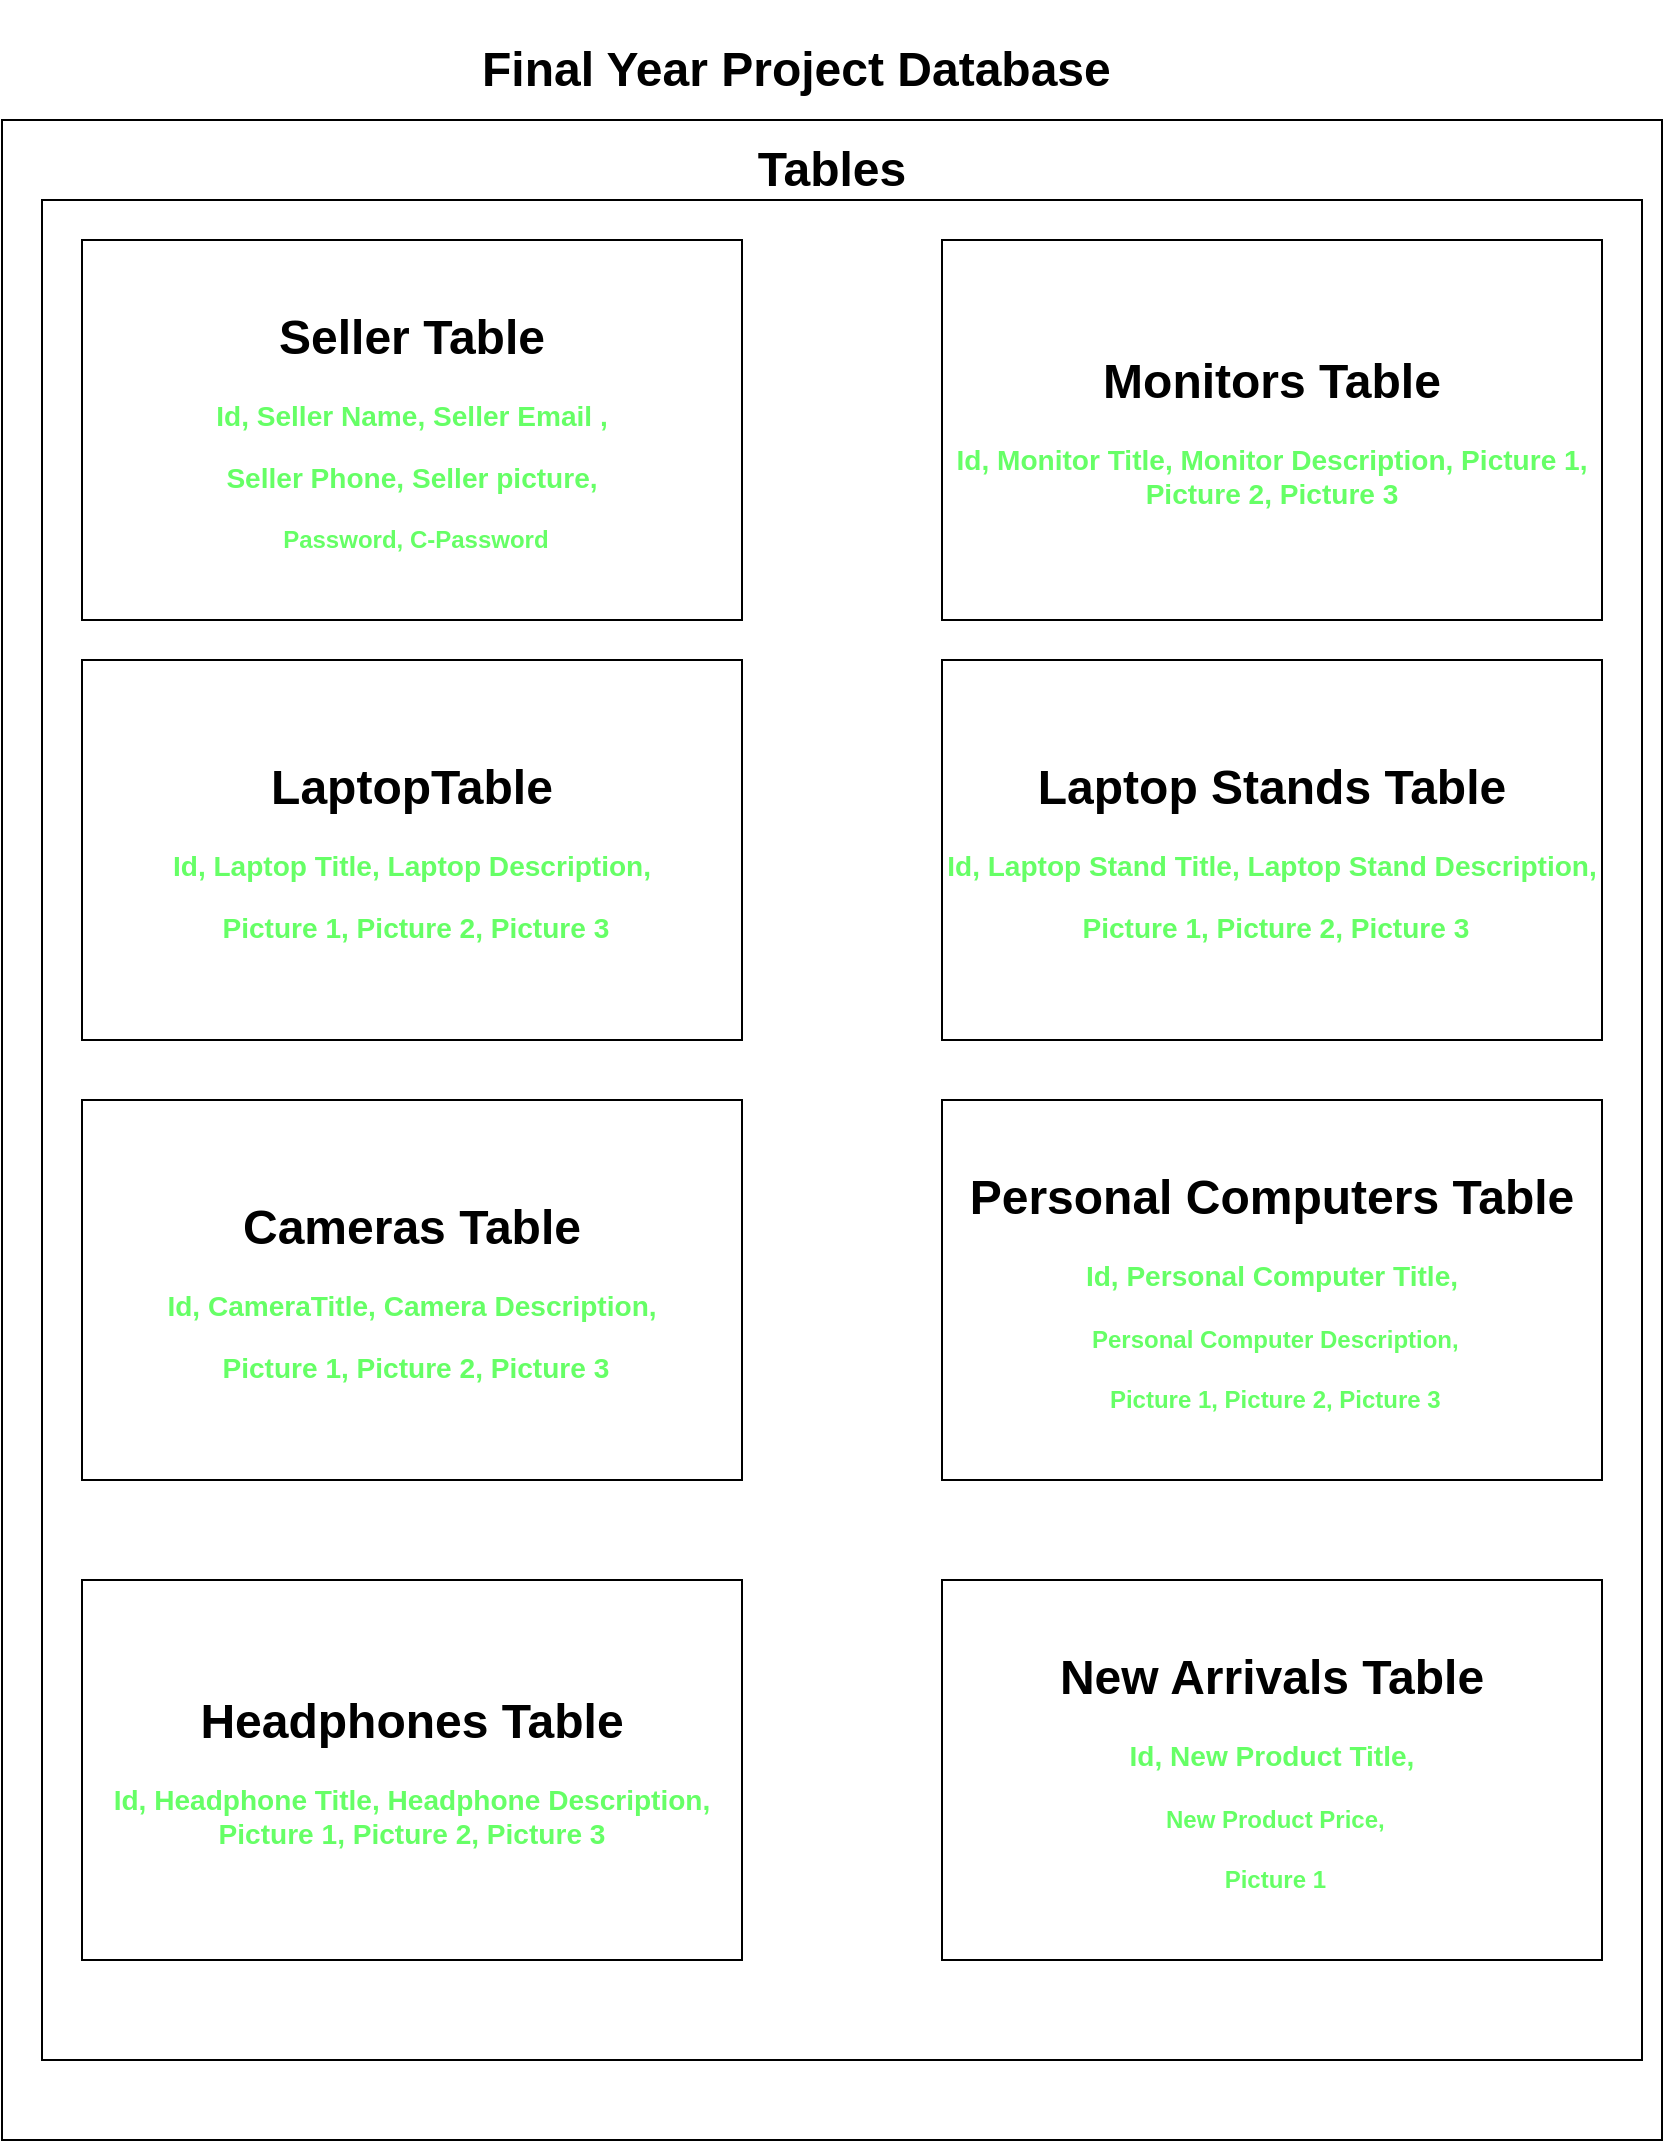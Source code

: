 <mxfile>
    <diagram id="4uY1Wkv4jOmvWr4ypLzb" name="Page-1">
        <mxGraphModel dx="1066" dy="614" grid="1" gridSize="10" guides="1" tooltips="1" connect="1" arrows="1" fold="1" page="1" pageScale="1" pageWidth="850" pageHeight="1100" math="0" shadow="0">
            <root>
                <mxCell id="0"/>
                <mxCell id="1" parent="0"/>
                <mxCell id="2" value="" style="whiteSpace=wrap;html=1;" vertex="1" parent="1">
                    <mxGeometry x="10" y="60" width="830" height="1010" as="geometry"/>
                </mxCell>
                <mxCell id="3" value="&lt;h1&gt;&lt;b&gt;Final Year Project Database&amp;nbsp;&lt;/b&gt;&lt;/h1&gt;" style="text;html=1;align=center;verticalAlign=middle;resizable=0;points=[];autosize=1;strokeColor=none;fillColor=none;" vertex="1" parent="1">
                    <mxGeometry x="240" width="340" height="70" as="geometry"/>
                </mxCell>
                <mxCell id="4" value="" style="whiteSpace=wrap;html=1;" vertex="1" parent="1">
                    <mxGeometry x="30" y="100" width="800" height="930" as="geometry"/>
                </mxCell>
                <mxCell id="5" value="&lt;h1&gt;&lt;b&gt;Tables&lt;/b&gt;&lt;/h1&gt;" style="text;strokeColor=none;align=center;fillColor=none;html=1;verticalAlign=middle;whiteSpace=wrap;rounded=0;" vertex="1" parent="1">
                    <mxGeometry x="395" y="70" width="60" height="30" as="geometry"/>
                </mxCell>
                <mxCell id="6" value="&lt;h1&gt;&lt;b&gt;Seller Table&lt;/b&gt;&lt;/h1&gt;&lt;h3&gt;&lt;font color=&quot;#66ff66&quot;&gt;&lt;b style=&quot;&quot;&gt;Id, Seller Name, Seller Email ,&lt;/b&gt;&lt;/font&gt;&lt;/h3&gt;&lt;h3&gt;&lt;font color=&quot;#66ff66&quot;&gt;&lt;b style=&quot;&quot;&gt;Seller Phone,&amp;nbsp;&lt;/b&gt;Seller picture,&lt;/font&gt;&lt;/h3&gt;&lt;h3&gt;&lt;font color=&quot;#66ff66&quot;&gt;&amp;nbsp;&lt;b style=&quot;background-color: initial; font-size: 12px;&quot;&gt;Password,&amp;nbsp;&lt;/b&gt;&lt;b style=&quot;background-color: initial; font-size: 12px;&quot;&gt;C-Password&lt;/b&gt;&lt;/font&gt;&lt;/h3&gt;" style="whiteSpace=wrap;html=1;" vertex="1" parent="1">
                    <mxGeometry x="50" y="120" width="330" height="190" as="geometry"/>
                </mxCell>
                <mxCell id="14" value="&lt;h1&gt;&lt;b&gt;LaptopTable&lt;/b&gt;&lt;/h1&gt;&lt;h3&gt;&lt;font color=&quot;#66ff66&quot;&gt;&lt;b style=&quot;&quot;&gt;Id, Laptop Title, Laptop Description,&lt;/b&gt;&lt;/font&gt;&lt;/h3&gt;&lt;h3&gt;&lt;font color=&quot;#66ff66&quot;&gt;&lt;b style=&quot;&quot;&gt;&amp;nbsp;Picture 1, Picture 2, Picture 3&lt;/b&gt;&lt;/font&gt;&lt;/h3&gt;" style="whiteSpace=wrap;html=1;" vertex="1" parent="1">
                    <mxGeometry x="50" y="330" width="330" height="190" as="geometry"/>
                </mxCell>
                <mxCell id="15" value="&lt;h1&gt;Cameras Table&lt;/h1&gt;&lt;h3&gt;&lt;font color=&quot;#66ff66&quot;&gt;&lt;b style=&quot;&quot;&gt;Id, CameraTitle, Camera Description,&lt;/b&gt;&lt;/font&gt;&lt;/h3&gt;&lt;h3&gt;&lt;font color=&quot;#66ff66&quot;&gt;&lt;b style=&quot;&quot;&gt;&amp;nbsp;Picture 1, Picture 2, Picture 3&lt;/b&gt;&lt;/font&gt;&lt;/h3&gt;" style="whiteSpace=wrap;html=1;" vertex="1" parent="1">
                    <mxGeometry x="50" y="550" width="330" height="190" as="geometry"/>
                </mxCell>
                <mxCell id="16" value="&lt;h1&gt;&lt;b&gt;Headphones Table&lt;/b&gt;&lt;/h1&gt;&lt;h3&gt;&lt;font color=&quot;#66ff66&quot;&gt;&lt;b style=&quot;&quot;&gt;Id, Headphone Title, Headphone Description, Picture 1, Picture 2, Picture 3&lt;/b&gt;&lt;/font&gt;&lt;/h3&gt;" style="whiteSpace=wrap;html=1;" vertex="1" parent="1">
                    <mxGeometry x="50" y="790" width="330" height="190" as="geometry"/>
                </mxCell>
                <mxCell id="17" value="&lt;h1&gt;&lt;b&gt;Monitors Table&lt;/b&gt;&lt;/h1&gt;&lt;h3&gt;&lt;font color=&quot;#66ff66&quot;&gt;&lt;b style=&quot;&quot;&gt;Id, Monitor Title, Monitor Description, Picture 1, Picture 2, Picture 3&lt;/b&gt;&lt;/font&gt;&lt;/h3&gt;" style="whiteSpace=wrap;html=1;" vertex="1" parent="1">
                    <mxGeometry x="480" y="120" width="330" height="190" as="geometry"/>
                </mxCell>
                <mxCell id="18" value="&lt;h1&gt;&lt;b&gt;Personal Computers Table&lt;/b&gt;&lt;/h1&gt;&lt;h3&gt;&lt;font color=&quot;#66ff66&quot;&gt;&lt;b style=&quot;&quot;&gt;Id, Personal Computer Title,&lt;/b&gt;&lt;/font&gt;&lt;/h3&gt;&lt;h3&gt;&lt;b style=&quot;background-color: initial; color: rgb(102, 255, 102); font-size: 12px;&quot;&gt;&amp;nbsp;Personal Computer Description,&lt;/b&gt;&lt;/h3&gt;&lt;h3&gt;&lt;b style=&quot;background-color: initial; color: rgb(102, 255, 102); font-size: 12px;&quot;&gt;&amp;nbsp;Picture 1, Picture 2, Picture 3&lt;/b&gt;&lt;/h3&gt;" style="whiteSpace=wrap;html=1;" vertex="1" parent="1">
                    <mxGeometry x="480" y="550" width="330" height="190" as="geometry"/>
                </mxCell>
                <mxCell id="19" value="&lt;h1&gt;Laptop Stands Table&lt;/h1&gt;&lt;h3&gt;&lt;font color=&quot;#66ff66&quot;&gt;&lt;b style=&quot;&quot;&gt;Id, Laptop Stand Title, Laptop Stand Description,&lt;/b&gt;&lt;/font&gt;&lt;/h3&gt;&lt;h3&gt;&lt;font color=&quot;#66ff66&quot;&gt;&lt;b style=&quot;&quot;&gt;&amp;nbsp;Picture 1, Picture 2, Picture 3&lt;/b&gt;&lt;/font&gt;&lt;/h3&gt;" style="whiteSpace=wrap;html=1;" vertex="1" parent="1">
                    <mxGeometry x="480" y="330" width="330" height="190" as="geometry"/>
                </mxCell>
                <mxCell id="20" value="&lt;h1&gt;&lt;b&gt;New Arrivals Table&lt;/b&gt;&lt;/h1&gt;&lt;h3&gt;&lt;font color=&quot;#66ff66&quot;&gt;&lt;b style=&quot;&quot;&gt;Id, New Product Title,&lt;/b&gt;&lt;/font&gt;&lt;/h3&gt;&lt;h3&gt;&lt;b style=&quot;background-color: initial; color: rgb(102, 255, 102); font-size: 12px;&quot;&gt;&amp;nbsp;New Product Price,&lt;/b&gt;&lt;/h3&gt;&lt;h3&gt;&lt;b style=&quot;background-color: initial; color: rgb(102, 255, 102); font-size: 12px;&quot;&gt;&amp;nbsp;Picture 1&lt;/b&gt;&lt;/h3&gt;" style="whiteSpace=wrap;html=1;" vertex="1" parent="1">
                    <mxGeometry x="480" y="790" width="330" height="190" as="geometry"/>
                </mxCell>
            </root>
        </mxGraphModel>
    </diagram>
</mxfile>